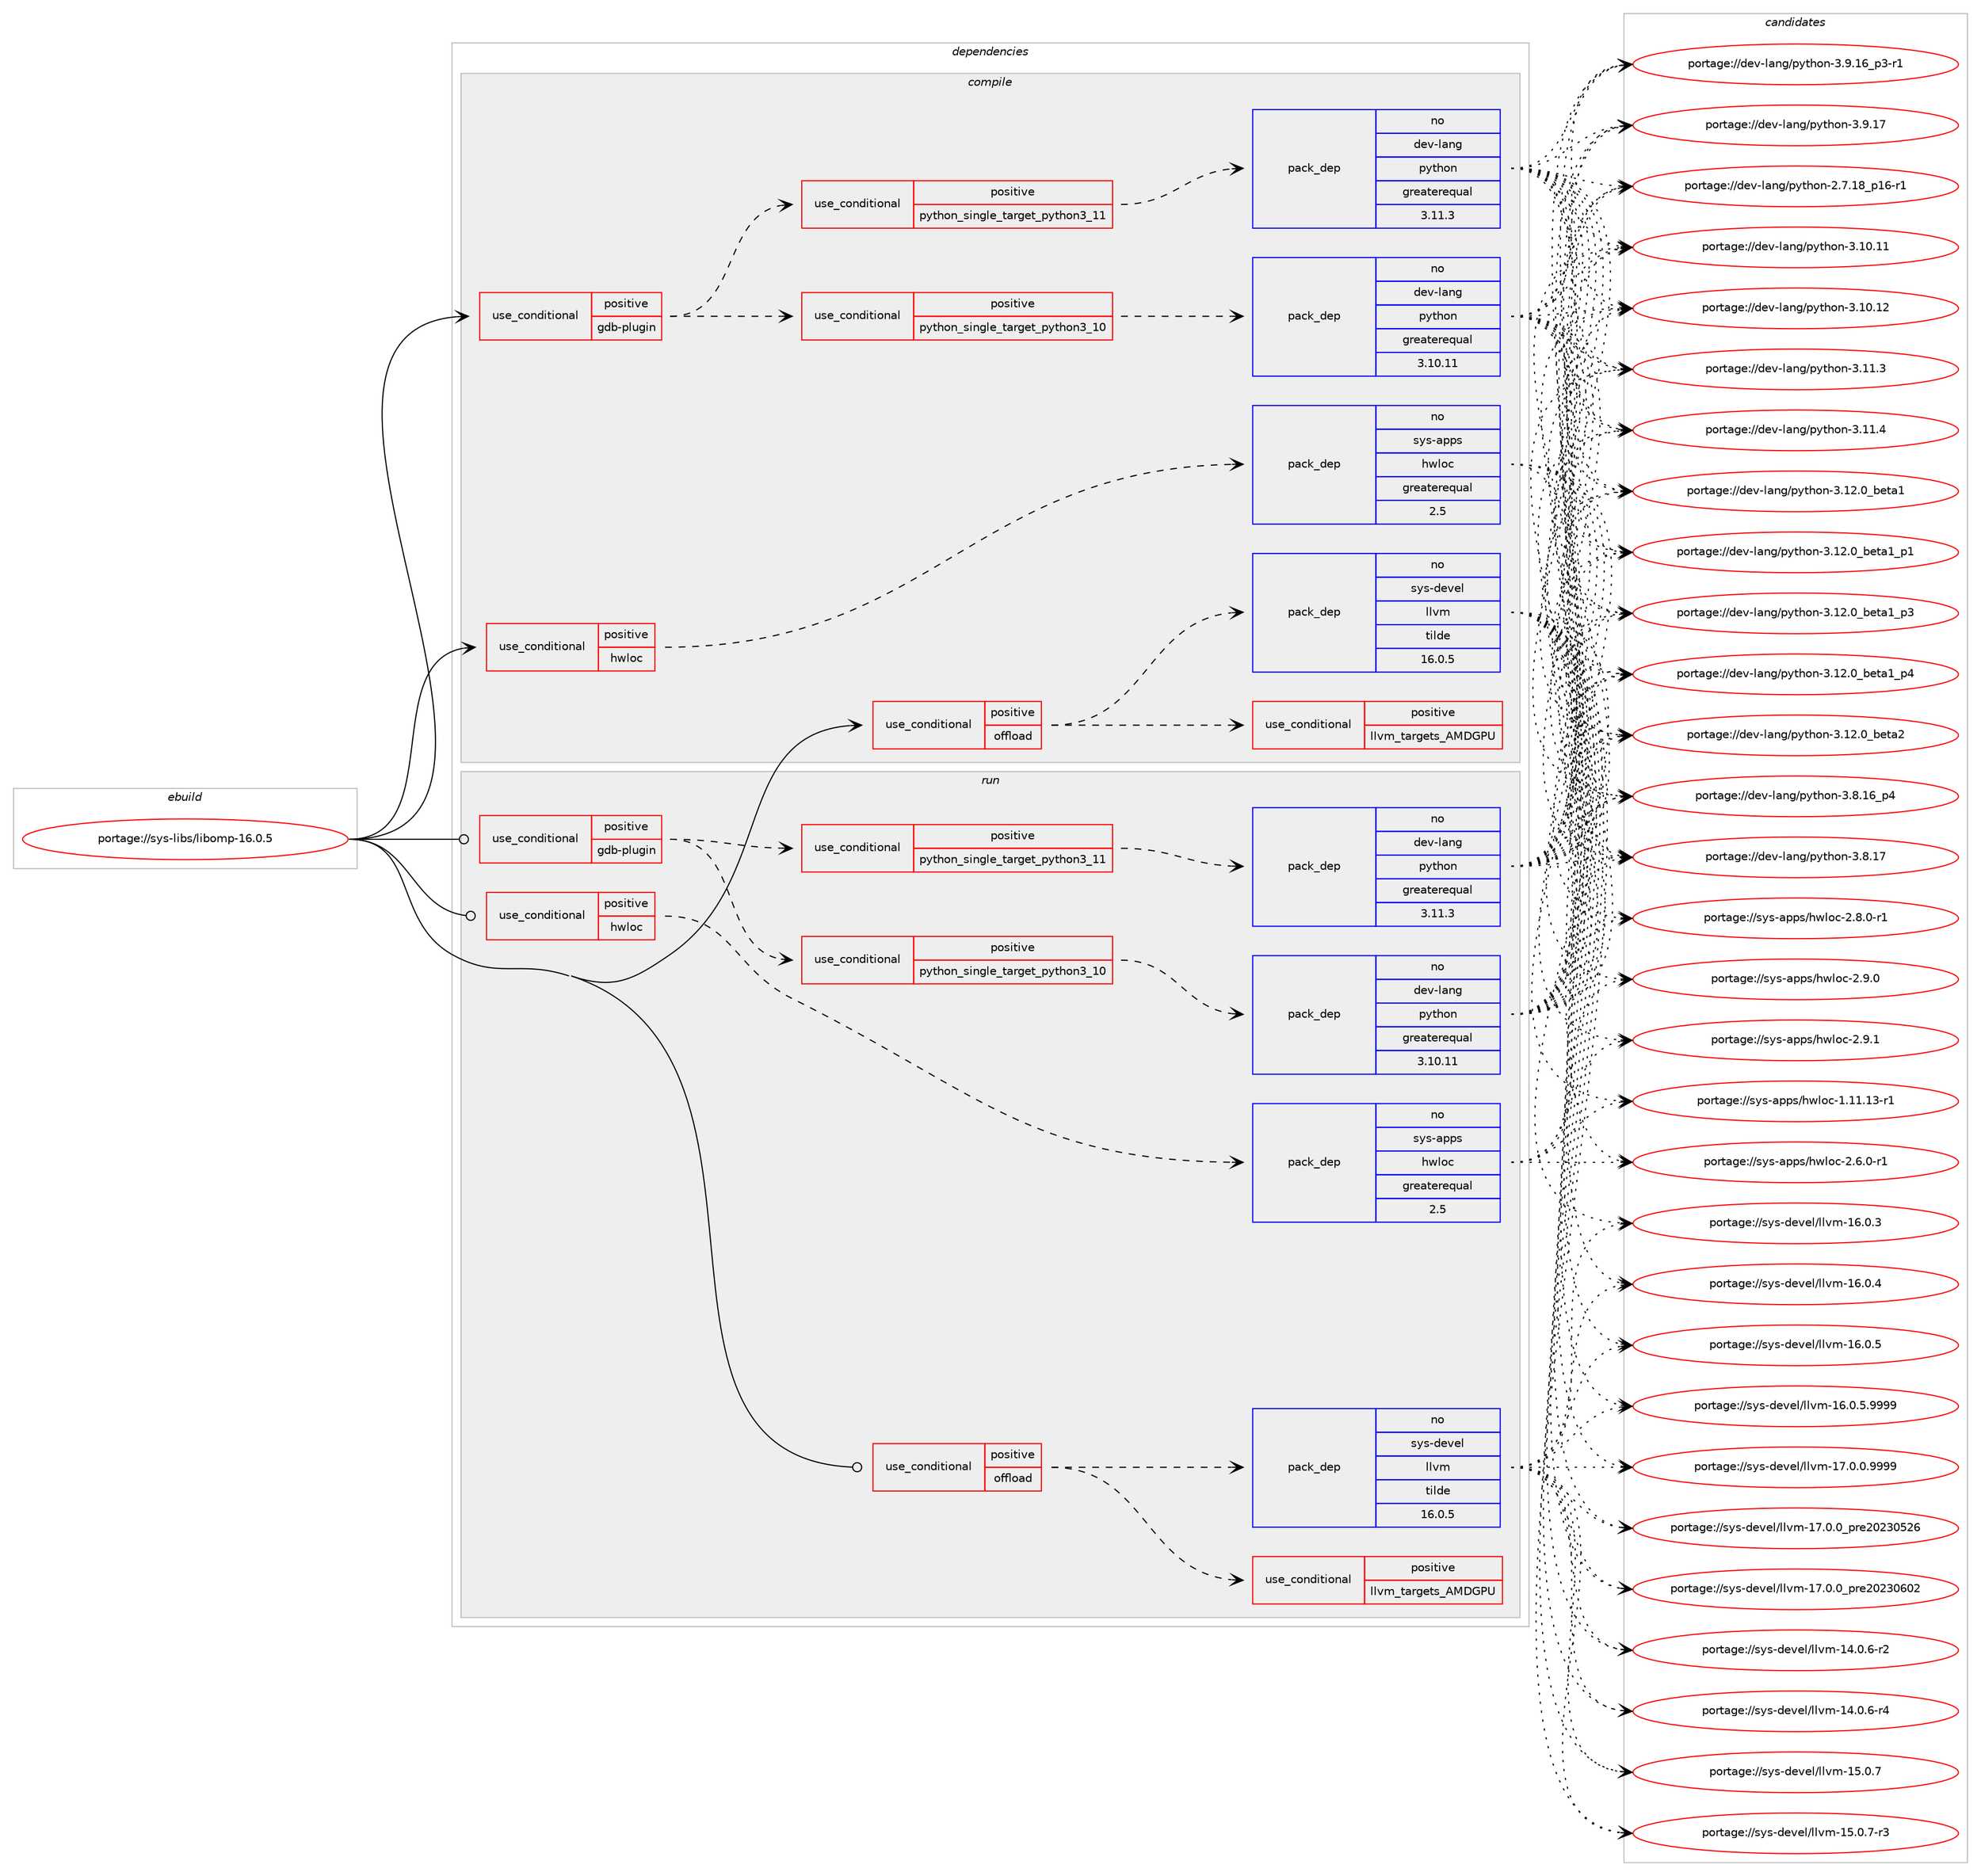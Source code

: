 digraph prolog {

# *************
# Graph options
# *************

newrank=true;
concentrate=true;
compound=true;
graph [rankdir=LR,fontname=Helvetica,fontsize=10,ranksep=1.5];#, ranksep=2.5, nodesep=0.2];
edge  [arrowhead=vee];
node  [fontname=Helvetica,fontsize=10];

# **********
# The ebuild
# **********

subgraph cluster_leftcol {
color=gray;
rank=same;
label=<<i>ebuild</i>>;
id [label="portage://sys-libs/libomp-16.0.5", color=red, width=4, href="../sys-libs/libomp-16.0.5.svg"];
}

# ****************
# The dependencies
# ****************

subgraph cluster_midcol {
color=gray;
label=<<i>dependencies</i>>;
subgraph cluster_compile {
fillcolor="#eeeeee";
style=filled;
label=<<i>compile</i>>;
subgraph cond1340 {
dependency2303 [label=<<TABLE BORDER="0" CELLBORDER="1" CELLSPACING="0" CELLPADDING="4"><TR><TD ROWSPAN="3" CELLPADDING="10">use_conditional</TD></TR><TR><TD>positive</TD></TR><TR><TD>gdb-plugin</TD></TR></TABLE>>, shape=none, color=red];
subgraph cond1341 {
dependency2304 [label=<<TABLE BORDER="0" CELLBORDER="1" CELLSPACING="0" CELLPADDING="4"><TR><TD ROWSPAN="3" CELLPADDING="10">use_conditional</TD></TR><TR><TD>positive</TD></TR><TR><TD>python_single_target_python3_10</TD></TR></TABLE>>, shape=none, color=red];
subgraph pack938 {
dependency2305 [label=<<TABLE BORDER="0" CELLBORDER="1" CELLSPACING="0" CELLPADDING="4" WIDTH="220"><TR><TD ROWSPAN="6" CELLPADDING="30">pack_dep</TD></TR><TR><TD WIDTH="110">no</TD></TR><TR><TD>dev-lang</TD></TR><TR><TD>python</TD></TR><TR><TD>greaterequal</TD></TR><TR><TD>3.10.11</TD></TR></TABLE>>, shape=none, color=blue];
}
dependency2304:e -> dependency2305:w [weight=20,style="dashed",arrowhead="vee"];
}
dependency2303:e -> dependency2304:w [weight=20,style="dashed",arrowhead="vee"];
subgraph cond1342 {
dependency2306 [label=<<TABLE BORDER="0" CELLBORDER="1" CELLSPACING="0" CELLPADDING="4"><TR><TD ROWSPAN="3" CELLPADDING="10">use_conditional</TD></TR><TR><TD>positive</TD></TR><TR><TD>python_single_target_python3_11</TD></TR></TABLE>>, shape=none, color=red];
subgraph pack939 {
dependency2307 [label=<<TABLE BORDER="0" CELLBORDER="1" CELLSPACING="0" CELLPADDING="4" WIDTH="220"><TR><TD ROWSPAN="6" CELLPADDING="30">pack_dep</TD></TR><TR><TD WIDTH="110">no</TD></TR><TR><TD>dev-lang</TD></TR><TR><TD>python</TD></TR><TR><TD>greaterequal</TD></TR><TR><TD>3.11.3</TD></TR></TABLE>>, shape=none, color=blue];
}
dependency2306:e -> dependency2307:w [weight=20,style="dashed",arrowhead="vee"];
}
dependency2303:e -> dependency2306:w [weight=20,style="dashed",arrowhead="vee"];
}
id:e -> dependency2303:w [weight=20,style="solid",arrowhead="vee"];
subgraph cond1343 {
dependency2308 [label=<<TABLE BORDER="0" CELLBORDER="1" CELLSPACING="0" CELLPADDING="4"><TR><TD ROWSPAN="3" CELLPADDING="10">use_conditional</TD></TR><TR><TD>positive</TD></TR><TR><TD>hwloc</TD></TR></TABLE>>, shape=none, color=red];
subgraph pack940 {
dependency2309 [label=<<TABLE BORDER="0" CELLBORDER="1" CELLSPACING="0" CELLPADDING="4" WIDTH="220"><TR><TD ROWSPAN="6" CELLPADDING="30">pack_dep</TD></TR><TR><TD WIDTH="110">no</TD></TR><TR><TD>sys-apps</TD></TR><TR><TD>hwloc</TD></TR><TR><TD>greaterequal</TD></TR><TR><TD>2.5</TD></TR></TABLE>>, shape=none, color=blue];
}
dependency2308:e -> dependency2309:w [weight=20,style="dashed",arrowhead="vee"];
}
id:e -> dependency2308:w [weight=20,style="solid",arrowhead="vee"];
subgraph cond1344 {
dependency2310 [label=<<TABLE BORDER="0" CELLBORDER="1" CELLSPACING="0" CELLPADDING="4"><TR><TD ROWSPAN="3" CELLPADDING="10">use_conditional</TD></TR><TR><TD>positive</TD></TR><TR><TD>offload</TD></TR></TABLE>>, shape=none, color=red];
# *** BEGIN UNKNOWN DEPENDENCY TYPE (TODO) ***
# dependency2310 -> package_dependency(portage://sys-libs/libomp-16.0.5,install,no,dev-libs,libffi,none,[,,],any_same_slot,[use(optenable(abi_x86_32),negative),use(optenable(abi_x86_64),negative),use(optenable(abi_x86_x32),negative),use(optenable(abi_mips_n32),negative),use(optenable(abi_mips_n64),negative),use(optenable(abi_mips_o32),negative),use(optenable(abi_s390_32),negative),use(optenable(abi_s390_64),negative)])
# *** END UNKNOWN DEPENDENCY TYPE (TODO) ***

subgraph pack941 {
dependency2311 [label=<<TABLE BORDER="0" CELLBORDER="1" CELLSPACING="0" CELLPADDING="4" WIDTH="220"><TR><TD ROWSPAN="6" CELLPADDING="30">pack_dep</TD></TR><TR><TD WIDTH="110">no</TD></TR><TR><TD>sys-devel</TD></TR><TR><TD>llvm</TD></TR><TR><TD>tilde</TD></TR><TR><TD>16.0.5</TD></TR></TABLE>>, shape=none, color=blue];
}
dependency2310:e -> dependency2311:w [weight=20,style="dashed",arrowhead="vee"];
subgraph cond1345 {
dependency2312 [label=<<TABLE BORDER="0" CELLBORDER="1" CELLSPACING="0" CELLPADDING="4"><TR><TD ROWSPAN="3" CELLPADDING="10">use_conditional</TD></TR><TR><TD>positive</TD></TR><TR><TD>llvm_targets_AMDGPU</TD></TR></TABLE>>, shape=none, color=red];
# *** BEGIN UNKNOWN DEPENDENCY TYPE (TODO) ***
# dependency2312 -> package_dependency(portage://sys-libs/libomp-16.0.5,install,no,dev-libs,rocr-runtime,none,[,,],any_same_slot,[])
# *** END UNKNOWN DEPENDENCY TYPE (TODO) ***

}
dependency2310:e -> dependency2312:w [weight=20,style="dashed",arrowhead="vee"];
}
id:e -> dependency2310:w [weight=20,style="solid",arrowhead="vee"];
# *** BEGIN UNKNOWN DEPENDENCY TYPE (TODO) ***
# id -> package_dependency(portage://sys-libs/libomp-16.0.5,install,strong,sys-devel,llvm,none,[,,],[slot(0)],[])
# *** END UNKNOWN DEPENDENCY TYPE (TODO) ***

}
subgraph cluster_compileandrun {
fillcolor="#eeeeee";
style=filled;
label=<<i>compile and run</i>>;
}
subgraph cluster_run {
fillcolor="#eeeeee";
style=filled;
label=<<i>run</i>>;
subgraph cond1346 {
dependency2313 [label=<<TABLE BORDER="0" CELLBORDER="1" CELLSPACING="0" CELLPADDING="4"><TR><TD ROWSPAN="3" CELLPADDING="10">use_conditional</TD></TR><TR><TD>positive</TD></TR><TR><TD>gdb-plugin</TD></TR></TABLE>>, shape=none, color=red];
subgraph cond1347 {
dependency2314 [label=<<TABLE BORDER="0" CELLBORDER="1" CELLSPACING="0" CELLPADDING="4"><TR><TD ROWSPAN="3" CELLPADDING="10">use_conditional</TD></TR><TR><TD>positive</TD></TR><TR><TD>python_single_target_python3_10</TD></TR></TABLE>>, shape=none, color=red];
subgraph pack942 {
dependency2315 [label=<<TABLE BORDER="0" CELLBORDER="1" CELLSPACING="0" CELLPADDING="4" WIDTH="220"><TR><TD ROWSPAN="6" CELLPADDING="30">pack_dep</TD></TR><TR><TD WIDTH="110">no</TD></TR><TR><TD>dev-lang</TD></TR><TR><TD>python</TD></TR><TR><TD>greaterequal</TD></TR><TR><TD>3.10.11</TD></TR></TABLE>>, shape=none, color=blue];
}
dependency2314:e -> dependency2315:w [weight=20,style="dashed",arrowhead="vee"];
}
dependency2313:e -> dependency2314:w [weight=20,style="dashed",arrowhead="vee"];
subgraph cond1348 {
dependency2316 [label=<<TABLE BORDER="0" CELLBORDER="1" CELLSPACING="0" CELLPADDING="4"><TR><TD ROWSPAN="3" CELLPADDING="10">use_conditional</TD></TR><TR><TD>positive</TD></TR><TR><TD>python_single_target_python3_11</TD></TR></TABLE>>, shape=none, color=red];
subgraph pack943 {
dependency2317 [label=<<TABLE BORDER="0" CELLBORDER="1" CELLSPACING="0" CELLPADDING="4" WIDTH="220"><TR><TD ROWSPAN="6" CELLPADDING="30">pack_dep</TD></TR><TR><TD WIDTH="110">no</TD></TR><TR><TD>dev-lang</TD></TR><TR><TD>python</TD></TR><TR><TD>greaterequal</TD></TR><TR><TD>3.11.3</TD></TR></TABLE>>, shape=none, color=blue];
}
dependency2316:e -> dependency2317:w [weight=20,style="dashed",arrowhead="vee"];
}
dependency2313:e -> dependency2316:w [weight=20,style="dashed",arrowhead="vee"];
}
id:e -> dependency2313:w [weight=20,style="solid",arrowhead="odot"];
subgraph cond1349 {
dependency2318 [label=<<TABLE BORDER="0" CELLBORDER="1" CELLSPACING="0" CELLPADDING="4"><TR><TD ROWSPAN="3" CELLPADDING="10">use_conditional</TD></TR><TR><TD>positive</TD></TR><TR><TD>hwloc</TD></TR></TABLE>>, shape=none, color=red];
subgraph pack944 {
dependency2319 [label=<<TABLE BORDER="0" CELLBORDER="1" CELLSPACING="0" CELLPADDING="4" WIDTH="220"><TR><TD ROWSPAN="6" CELLPADDING="30">pack_dep</TD></TR><TR><TD WIDTH="110">no</TD></TR><TR><TD>sys-apps</TD></TR><TR><TD>hwloc</TD></TR><TR><TD>greaterequal</TD></TR><TR><TD>2.5</TD></TR></TABLE>>, shape=none, color=blue];
}
dependency2318:e -> dependency2319:w [weight=20,style="dashed",arrowhead="vee"];
}
id:e -> dependency2318:w [weight=20,style="solid",arrowhead="odot"];
subgraph cond1350 {
dependency2320 [label=<<TABLE BORDER="0" CELLBORDER="1" CELLSPACING="0" CELLPADDING="4"><TR><TD ROWSPAN="3" CELLPADDING="10">use_conditional</TD></TR><TR><TD>positive</TD></TR><TR><TD>offload</TD></TR></TABLE>>, shape=none, color=red];
# *** BEGIN UNKNOWN DEPENDENCY TYPE (TODO) ***
# dependency2320 -> package_dependency(portage://sys-libs/libomp-16.0.5,run,no,dev-libs,libffi,none,[,,],any_same_slot,[use(optenable(abi_x86_32),negative),use(optenable(abi_x86_64),negative),use(optenable(abi_x86_x32),negative),use(optenable(abi_mips_n32),negative),use(optenable(abi_mips_n64),negative),use(optenable(abi_mips_o32),negative),use(optenable(abi_s390_32),negative),use(optenable(abi_s390_64),negative)])
# *** END UNKNOWN DEPENDENCY TYPE (TODO) ***

subgraph pack945 {
dependency2321 [label=<<TABLE BORDER="0" CELLBORDER="1" CELLSPACING="0" CELLPADDING="4" WIDTH="220"><TR><TD ROWSPAN="6" CELLPADDING="30">pack_dep</TD></TR><TR><TD WIDTH="110">no</TD></TR><TR><TD>sys-devel</TD></TR><TR><TD>llvm</TD></TR><TR><TD>tilde</TD></TR><TR><TD>16.0.5</TD></TR></TABLE>>, shape=none, color=blue];
}
dependency2320:e -> dependency2321:w [weight=20,style="dashed",arrowhead="vee"];
subgraph cond1351 {
dependency2322 [label=<<TABLE BORDER="0" CELLBORDER="1" CELLSPACING="0" CELLPADDING="4"><TR><TD ROWSPAN="3" CELLPADDING="10">use_conditional</TD></TR><TR><TD>positive</TD></TR><TR><TD>llvm_targets_AMDGPU</TD></TR></TABLE>>, shape=none, color=red];
# *** BEGIN UNKNOWN DEPENDENCY TYPE (TODO) ***
# dependency2322 -> package_dependency(portage://sys-libs/libomp-16.0.5,run,no,dev-libs,rocr-runtime,none,[,,],any_same_slot,[])
# *** END UNKNOWN DEPENDENCY TYPE (TODO) ***

}
dependency2320:e -> dependency2322:w [weight=20,style="dashed",arrowhead="vee"];
}
id:e -> dependency2320:w [weight=20,style="solid",arrowhead="odot"];
}
}

# **************
# The candidates
# **************

subgraph cluster_choices {
rank=same;
color=gray;
label=<<i>candidates</i>>;

subgraph choice938 {
color=black;
nodesep=1;
choice100101118451089711010347112121116104111110455046554649569511249544511449 [label="portage://dev-lang/python-2.7.18_p16-r1", color=red, width=4,href="../dev-lang/python-2.7.18_p16-r1.svg"];
choice1001011184510897110103471121211161041111104551464948464949 [label="portage://dev-lang/python-3.10.11", color=red, width=4,href="../dev-lang/python-3.10.11.svg"];
choice1001011184510897110103471121211161041111104551464948464950 [label="portage://dev-lang/python-3.10.12", color=red, width=4,href="../dev-lang/python-3.10.12.svg"];
choice10010111845108971101034711212111610411111045514649494651 [label="portage://dev-lang/python-3.11.3", color=red, width=4,href="../dev-lang/python-3.11.3.svg"];
choice10010111845108971101034711212111610411111045514649494652 [label="portage://dev-lang/python-3.11.4", color=red, width=4,href="../dev-lang/python-3.11.4.svg"];
choice1001011184510897110103471121211161041111104551464950464895981011169749 [label="portage://dev-lang/python-3.12.0_beta1", color=red, width=4,href="../dev-lang/python-3.12.0_beta1.svg"];
choice10010111845108971101034711212111610411111045514649504648959810111697499511249 [label="portage://dev-lang/python-3.12.0_beta1_p1", color=red, width=4,href="../dev-lang/python-3.12.0_beta1_p1.svg"];
choice10010111845108971101034711212111610411111045514649504648959810111697499511251 [label="portage://dev-lang/python-3.12.0_beta1_p3", color=red, width=4,href="../dev-lang/python-3.12.0_beta1_p3.svg"];
choice10010111845108971101034711212111610411111045514649504648959810111697499511252 [label="portage://dev-lang/python-3.12.0_beta1_p4", color=red, width=4,href="../dev-lang/python-3.12.0_beta1_p4.svg"];
choice1001011184510897110103471121211161041111104551464950464895981011169750 [label="portage://dev-lang/python-3.12.0_beta2", color=red, width=4,href="../dev-lang/python-3.12.0_beta2.svg"];
choice100101118451089711010347112121116104111110455146564649549511252 [label="portage://dev-lang/python-3.8.16_p4", color=red, width=4,href="../dev-lang/python-3.8.16_p4.svg"];
choice10010111845108971101034711212111610411111045514656464955 [label="portage://dev-lang/python-3.8.17", color=red, width=4,href="../dev-lang/python-3.8.17.svg"];
choice1001011184510897110103471121211161041111104551465746495495112514511449 [label="portage://dev-lang/python-3.9.16_p3-r1", color=red, width=4,href="../dev-lang/python-3.9.16_p3-r1.svg"];
choice10010111845108971101034711212111610411111045514657464955 [label="portage://dev-lang/python-3.9.17", color=red, width=4,href="../dev-lang/python-3.9.17.svg"];
dependency2305:e -> choice100101118451089711010347112121116104111110455046554649569511249544511449:w [style=dotted,weight="100"];
dependency2305:e -> choice1001011184510897110103471121211161041111104551464948464949:w [style=dotted,weight="100"];
dependency2305:e -> choice1001011184510897110103471121211161041111104551464948464950:w [style=dotted,weight="100"];
dependency2305:e -> choice10010111845108971101034711212111610411111045514649494651:w [style=dotted,weight="100"];
dependency2305:e -> choice10010111845108971101034711212111610411111045514649494652:w [style=dotted,weight="100"];
dependency2305:e -> choice1001011184510897110103471121211161041111104551464950464895981011169749:w [style=dotted,weight="100"];
dependency2305:e -> choice10010111845108971101034711212111610411111045514649504648959810111697499511249:w [style=dotted,weight="100"];
dependency2305:e -> choice10010111845108971101034711212111610411111045514649504648959810111697499511251:w [style=dotted,weight="100"];
dependency2305:e -> choice10010111845108971101034711212111610411111045514649504648959810111697499511252:w [style=dotted,weight="100"];
dependency2305:e -> choice1001011184510897110103471121211161041111104551464950464895981011169750:w [style=dotted,weight="100"];
dependency2305:e -> choice100101118451089711010347112121116104111110455146564649549511252:w [style=dotted,weight="100"];
dependency2305:e -> choice10010111845108971101034711212111610411111045514656464955:w [style=dotted,weight="100"];
dependency2305:e -> choice1001011184510897110103471121211161041111104551465746495495112514511449:w [style=dotted,weight="100"];
dependency2305:e -> choice10010111845108971101034711212111610411111045514657464955:w [style=dotted,weight="100"];
}
subgraph choice939 {
color=black;
nodesep=1;
choice100101118451089711010347112121116104111110455046554649569511249544511449 [label="portage://dev-lang/python-2.7.18_p16-r1", color=red, width=4,href="../dev-lang/python-2.7.18_p16-r1.svg"];
choice1001011184510897110103471121211161041111104551464948464949 [label="portage://dev-lang/python-3.10.11", color=red, width=4,href="../dev-lang/python-3.10.11.svg"];
choice1001011184510897110103471121211161041111104551464948464950 [label="portage://dev-lang/python-3.10.12", color=red, width=4,href="../dev-lang/python-3.10.12.svg"];
choice10010111845108971101034711212111610411111045514649494651 [label="portage://dev-lang/python-3.11.3", color=red, width=4,href="../dev-lang/python-3.11.3.svg"];
choice10010111845108971101034711212111610411111045514649494652 [label="portage://dev-lang/python-3.11.4", color=red, width=4,href="../dev-lang/python-3.11.4.svg"];
choice1001011184510897110103471121211161041111104551464950464895981011169749 [label="portage://dev-lang/python-3.12.0_beta1", color=red, width=4,href="../dev-lang/python-3.12.0_beta1.svg"];
choice10010111845108971101034711212111610411111045514649504648959810111697499511249 [label="portage://dev-lang/python-3.12.0_beta1_p1", color=red, width=4,href="../dev-lang/python-3.12.0_beta1_p1.svg"];
choice10010111845108971101034711212111610411111045514649504648959810111697499511251 [label="portage://dev-lang/python-3.12.0_beta1_p3", color=red, width=4,href="../dev-lang/python-3.12.0_beta1_p3.svg"];
choice10010111845108971101034711212111610411111045514649504648959810111697499511252 [label="portage://dev-lang/python-3.12.0_beta1_p4", color=red, width=4,href="../dev-lang/python-3.12.0_beta1_p4.svg"];
choice1001011184510897110103471121211161041111104551464950464895981011169750 [label="portage://dev-lang/python-3.12.0_beta2", color=red, width=4,href="../dev-lang/python-3.12.0_beta2.svg"];
choice100101118451089711010347112121116104111110455146564649549511252 [label="portage://dev-lang/python-3.8.16_p4", color=red, width=4,href="../dev-lang/python-3.8.16_p4.svg"];
choice10010111845108971101034711212111610411111045514656464955 [label="portage://dev-lang/python-3.8.17", color=red, width=4,href="../dev-lang/python-3.8.17.svg"];
choice1001011184510897110103471121211161041111104551465746495495112514511449 [label="portage://dev-lang/python-3.9.16_p3-r1", color=red, width=4,href="../dev-lang/python-3.9.16_p3-r1.svg"];
choice10010111845108971101034711212111610411111045514657464955 [label="portage://dev-lang/python-3.9.17", color=red, width=4,href="../dev-lang/python-3.9.17.svg"];
dependency2307:e -> choice100101118451089711010347112121116104111110455046554649569511249544511449:w [style=dotted,weight="100"];
dependency2307:e -> choice1001011184510897110103471121211161041111104551464948464949:w [style=dotted,weight="100"];
dependency2307:e -> choice1001011184510897110103471121211161041111104551464948464950:w [style=dotted,weight="100"];
dependency2307:e -> choice10010111845108971101034711212111610411111045514649494651:w [style=dotted,weight="100"];
dependency2307:e -> choice10010111845108971101034711212111610411111045514649494652:w [style=dotted,weight="100"];
dependency2307:e -> choice1001011184510897110103471121211161041111104551464950464895981011169749:w [style=dotted,weight="100"];
dependency2307:e -> choice10010111845108971101034711212111610411111045514649504648959810111697499511249:w [style=dotted,weight="100"];
dependency2307:e -> choice10010111845108971101034711212111610411111045514649504648959810111697499511251:w [style=dotted,weight="100"];
dependency2307:e -> choice10010111845108971101034711212111610411111045514649504648959810111697499511252:w [style=dotted,weight="100"];
dependency2307:e -> choice1001011184510897110103471121211161041111104551464950464895981011169750:w [style=dotted,weight="100"];
dependency2307:e -> choice100101118451089711010347112121116104111110455146564649549511252:w [style=dotted,weight="100"];
dependency2307:e -> choice10010111845108971101034711212111610411111045514656464955:w [style=dotted,weight="100"];
dependency2307:e -> choice1001011184510897110103471121211161041111104551465746495495112514511449:w [style=dotted,weight="100"];
dependency2307:e -> choice10010111845108971101034711212111610411111045514657464955:w [style=dotted,weight="100"];
}
subgraph choice940 {
color=black;
nodesep=1;
choice1151211154597112112115471041191081119945494649494649514511449 [label="portage://sys-apps/hwloc-1.11.13-r1", color=red, width=4,href="../sys-apps/hwloc-1.11.13-r1.svg"];
choice115121115459711211211547104119108111994550465446484511449 [label="portage://sys-apps/hwloc-2.6.0-r1", color=red, width=4,href="../sys-apps/hwloc-2.6.0-r1.svg"];
choice115121115459711211211547104119108111994550465646484511449 [label="portage://sys-apps/hwloc-2.8.0-r1", color=red, width=4,href="../sys-apps/hwloc-2.8.0-r1.svg"];
choice11512111545971121121154710411910811199455046574648 [label="portage://sys-apps/hwloc-2.9.0", color=red, width=4,href="../sys-apps/hwloc-2.9.0.svg"];
choice11512111545971121121154710411910811199455046574649 [label="portage://sys-apps/hwloc-2.9.1", color=red, width=4,href="../sys-apps/hwloc-2.9.1.svg"];
dependency2309:e -> choice1151211154597112112115471041191081119945494649494649514511449:w [style=dotted,weight="100"];
dependency2309:e -> choice115121115459711211211547104119108111994550465446484511449:w [style=dotted,weight="100"];
dependency2309:e -> choice115121115459711211211547104119108111994550465646484511449:w [style=dotted,weight="100"];
dependency2309:e -> choice11512111545971121121154710411910811199455046574648:w [style=dotted,weight="100"];
dependency2309:e -> choice11512111545971121121154710411910811199455046574649:w [style=dotted,weight="100"];
}
subgraph choice941 {
color=black;
nodesep=1;
choice1151211154510010111810110847108108118109454952464846544511450 [label="portage://sys-devel/llvm-14.0.6-r2", color=red, width=4,href="../sys-devel/llvm-14.0.6-r2.svg"];
choice1151211154510010111810110847108108118109454952464846544511452 [label="portage://sys-devel/llvm-14.0.6-r4", color=red, width=4,href="../sys-devel/llvm-14.0.6-r4.svg"];
choice115121115451001011181011084710810811810945495346484655 [label="portage://sys-devel/llvm-15.0.7", color=red, width=4,href="../sys-devel/llvm-15.0.7.svg"];
choice1151211154510010111810110847108108118109454953464846554511451 [label="portage://sys-devel/llvm-15.0.7-r3", color=red, width=4,href="../sys-devel/llvm-15.0.7-r3.svg"];
choice115121115451001011181011084710810811810945495446484651 [label="portage://sys-devel/llvm-16.0.3", color=red, width=4,href="../sys-devel/llvm-16.0.3.svg"];
choice115121115451001011181011084710810811810945495446484652 [label="portage://sys-devel/llvm-16.0.4", color=red, width=4,href="../sys-devel/llvm-16.0.4.svg"];
choice115121115451001011181011084710810811810945495446484653 [label="portage://sys-devel/llvm-16.0.5", color=red, width=4,href="../sys-devel/llvm-16.0.5.svg"];
choice1151211154510010111810110847108108118109454954464846534657575757 [label="portage://sys-devel/llvm-16.0.5.9999", color=red, width=4,href="../sys-devel/llvm-16.0.5.9999.svg"];
choice1151211154510010111810110847108108118109454955464846484657575757 [label="portage://sys-devel/llvm-17.0.0.9999", color=red, width=4,href="../sys-devel/llvm-17.0.0.9999.svg"];
choice115121115451001011181011084710810811810945495546484648951121141015048505148535054 [label="portage://sys-devel/llvm-17.0.0_pre20230526", color=red, width=4,href="../sys-devel/llvm-17.0.0_pre20230526.svg"];
choice115121115451001011181011084710810811810945495546484648951121141015048505148544850 [label="portage://sys-devel/llvm-17.0.0_pre20230602", color=red, width=4,href="../sys-devel/llvm-17.0.0_pre20230602.svg"];
dependency2311:e -> choice1151211154510010111810110847108108118109454952464846544511450:w [style=dotted,weight="100"];
dependency2311:e -> choice1151211154510010111810110847108108118109454952464846544511452:w [style=dotted,weight="100"];
dependency2311:e -> choice115121115451001011181011084710810811810945495346484655:w [style=dotted,weight="100"];
dependency2311:e -> choice1151211154510010111810110847108108118109454953464846554511451:w [style=dotted,weight="100"];
dependency2311:e -> choice115121115451001011181011084710810811810945495446484651:w [style=dotted,weight="100"];
dependency2311:e -> choice115121115451001011181011084710810811810945495446484652:w [style=dotted,weight="100"];
dependency2311:e -> choice115121115451001011181011084710810811810945495446484653:w [style=dotted,weight="100"];
dependency2311:e -> choice1151211154510010111810110847108108118109454954464846534657575757:w [style=dotted,weight="100"];
dependency2311:e -> choice1151211154510010111810110847108108118109454955464846484657575757:w [style=dotted,weight="100"];
dependency2311:e -> choice115121115451001011181011084710810811810945495546484648951121141015048505148535054:w [style=dotted,weight="100"];
dependency2311:e -> choice115121115451001011181011084710810811810945495546484648951121141015048505148544850:w [style=dotted,weight="100"];
}
subgraph choice942 {
color=black;
nodesep=1;
choice100101118451089711010347112121116104111110455046554649569511249544511449 [label="portage://dev-lang/python-2.7.18_p16-r1", color=red, width=4,href="../dev-lang/python-2.7.18_p16-r1.svg"];
choice1001011184510897110103471121211161041111104551464948464949 [label="portage://dev-lang/python-3.10.11", color=red, width=4,href="../dev-lang/python-3.10.11.svg"];
choice1001011184510897110103471121211161041111104551464948464950 [label="portage://dev-lang/python-3.10.12", color=red, width=4,href="../dev-lang/python-3.10.12.svg"];
choice10010111845108971101034711212111610411111045514649494651 [label="portage://dev-lang/python-3.11.3", color=red, width=4,href="../dev-lang/python-3.11.3.svg"];
choice10010111845108971101034711212111610411111045514649494652 [label="portage://dev-lang/python-3.11.4", color=red, width=4,href="../dev-lang/python-3.11.4.svg"];
choice1001011184510897110103471121211161041111104551464950464895981011169749 [label="portage://dev-lang/python-3.12.0_beta1", color=red, width=4,href="../dev-lang/python-3.12.0_beta1.svg"];
choice10010111845108971101034711212111610411111045514649504648959810111697499511249 [label="portage://dev-lang/python-3.12.0_beta1_p1", color=red, width=4,href="../dev-lang/python-3.12.0_beta1_p1.svg"];
choice10010111845108971101034711212111610411111045514649504648959810111697499511251 [label="portage://dev-lang/python-3.12.0_beta1_p3", color=red, width=4,href="../dev-lang/python-3.12.0_beta1_p3.svg"];
choice10010111845108971101034711212111610411111045514649504648959810111697499511252 [label="portage://dev-lang/python-3.12.0_beta1_p4", color=red, width=4,href="../dev-lang/python-3.12.0_beta1_p4.svg"];
choice1001011184510897110103471121211161041111104551464950464895981011169750 [label="portage://dev-lang/python-3.12.0_beta2", color=red, width=4,href="../dev-lang/python-3.12.0_beta2.svg"];
choice100101118451089711010347112121116104111110455146564649549511252 [label="portage://dev-lang/python-3.8.16_p4", color=red, width=4,href="../dev-lang/python-3.8.16_p4.svg"];
choice10010111845108971101034711212111610411111045514656464955 [label="portage://dev-lang/python-3.8.17", color=red, width=4,href="../dev-lang/python-3.8.17.svg"];
choice1001011184510897110103471121211161041111104551465746495495112514511449 [label="portage://dev-lang/python-3.9.16_p3-r1", color=red, width=4,href="../dev-lang/python-3.9.16_p3-r1.svg"];
choice10010111845108971101034711212111610411111045514657464955 [label="portage://dev-lang/python-3.9.17", color=red, width=4,href="../dev-lang/python-3.9.17.svg"];
dependency2315:e -> choice100101118451089711010347112121116104111110455046554649569511249544511449:w [style=dotted,weight="100"];
dependency2315:e -> choice1001011184510897110103471121211161041111104551464948464949:w [style=dotted,weight="100"];
dependency2315:e -> choice1001011184510897110103471121211161041111104551464948464950:w [style=dotted,weight="100"];
dependency2315:e -> choice10010111845108971101034711212111610411111045514649494651:w [style=dotted,weight="100"];
dependency2315:e -> choice10010111845108971101034711212111610411111045514649494652:w [style=dotted,weight="100"];
dependency2315:e -> choice1001011184510897110103471121211161041111104551464950464895981011169749:w [style=dotted,weight="100"];
dependency2315:e -> choice10010111845108971101034711212111610411111045514649504648959810111697499511249:w [style=dotted,weight="100"];
dependency2315:e -> choice10010111845108971101034711212111610411111045514649504648959810111697499511251:w [style=dotted,weight="100"];
dependency2315:e -> choice10010111845108971101034711212111610411111045514649504648959810111697499511252:w [style=dotted,weight="100"];
dependency2315:e -> choice1001011184510897110103471121211161041111104551464950464895981011169750:w [style=dotted,weight="100"];
dependency2315:e -> choice100101118451089711010347112121116104111110455146564649549511252:w [style=dotted,weight="100"];
dependency2315:e -> choice10010111845108971101034711212111610411111045514656464955:w [style=dotted,weight="100"];
dependency2315:e -> choice1001011184510897110103471121211161041111104551465746495495112514511449:w [style=dotted,weight="100"];
dependency2315:e -> choice10010111845108971101034711212111610411111045514657464955:w [style=dotted,weight="100"];
}
subgraph choice943 {
color=black;
nodesep=1;
choice100101118451089711010347112121116104111110455046554649569511249544511449 [label="portage://dev-lang/python-2.7.18_p16-r1", color=red, width=4,href="../dev-lang/python-2.7.18_p16-r1.svg"];
choice1001011184510897110103471121211161041111104551464948464949 [label="portage://dev-lang/python-3.10.11", color=red, width=4,href="../dev-lang/python-3.10.11.svg"];
choice1001011184510897110103471121211161041111104551464948464950 [label="portage://dev-lang/python-3.10.12", color=red, width=4,href="../dev-lang/python-3.10.12.svg"];
choice10010111845108971101034711212111610411111045514649494651 [label="portage://dev-lang/python-3.11.3", color=red, width=4,href="../dev-lang/python-3.11.3.svg"];
choice10010111845108971101034711212111610411111045514649494652 [label="portage://dev-lang/python-3.11.4", color=red, width=4,href="../dev-lang/python-3.11.4.svg"];
choice1001011184510897110103471121211161041111104551464950464895981011169749 [label="portage://dev-lang/python-3.12.0_beta1", color=red, width=4,href="../dev-lang/python-3.12.0_beta1.svg"];
choice10010111845108971101034711212111610411111045514649504648959810111697499511249 [label="portage://dev-lang/python-3.12.0_beta1_p1", color=red, width=4,href="../dev-lang/python-3.12.0_beta1_p1.svg"];
choice10010111845108971101034711212111610411111045514649504648959810111697499511251 [label="portage://dev-lang/python-3.12.0_beta1_p3", color=red, width=4,href="../dev-lang/python-3.12.0_beta1_p3.svg"];
choice10010111845108971101034711212111610411111045514649504648959810111697499511252 [label="portage://dev-lang/python-3.12.0_beta1_p4", color=red, width=4,href="../dev-lang/python-3.12.0_beta1_p4.svg"];
choice1001011184510897110103471121211161041111104551464950464895981011169750 [label="portage://dev-lang/python-3.12.0_beta2", color=red, width=4,href="../dev-lang/python-3.12.0_beta2.svg"];
choice100101118451089711010347112121116104111110455146564649549511252 [label="portage://dev-lang/python-3.8.16_p4", color=red, width=4,href="../dev-lang/python-3.8.16_p4.svg"];
choice10010111845108971101034711212111610411111045514656464955 [label="portage://dev-lang/python-3.8.17", color=red, width=4,href="../dev-lang/python-3.8.17.svg"];
choice1001011184510897110103471121211161041111104551465746495495112514511449 [label="portage://dev-lang/python-3.9.16_p3-r1", color=red, width=4,href="../dev-lang/python-3.9.16_p3-r1.svg"];
choice10010111845108971101034711212111610411111045514657464955 [label="portage://dev-lang/python-3.9.17", color=red, width=4,href="../dev-lang/python-3.9.17.svg"];
dependency2317:e -> choice100101118451089711010347112121116104111110455046554649569511249544511449:w [style=dotted,weight="100"];
dependency2317:e -> choice1001011184510897110103471121211161041111104551464948464949:w [style=dotted,weight="100"];
dependency2317:e -> choice1001011184510897110103471121211161041111104551464948464950:w [style=dotted,weight="100"];
dependency2317:e -> choice10010111845108971101034711212111610411111045514649494651:w [style=dotted,weight="100"];
dependency2317:e -> choice10010111845108971101034711212111610411111045514649494652:w [style=dotted,weight="100"];
dependency2317:e -> choice1001011184510897110103471121211161041111104551464950464895981011169749:w [style=dotted,weight="100"];
dependency2317:e -> choice10010111845108971101034711212111610411111045514649504648959810111697499511249:w [style=dotted,weight="100"];
dependency2317:e -> choice10010111845108971101034711212111610411111045514649504648959810111697499511251:w [style=dotted,weight="100"];
dependency2317:e -> choice10010111845108971101034711212111610411111045514649504648959810111697499511252:w [style=dotted,weight="100"];
dependency2317:e -> choice1001011184510897110103471121211161041111104551464950464895981011169750:w [style=dotted,weight="100"];
dependency2317:e -> choice100101118451089711010347112121116104111110455146564649549511252:w [style=dotted,weight="100"];
dependency2317:e -> choice10010111845108971101034711212111610411111045514656464955:w [style=dotted,weight="100"];
dependency2317:e -> choice1001011184510897110103471121211161041111104551465746495495112514511449:w [style=dotted,weight="100"];
dependency2317:e -> choice10010111845108971101034711212111610411111045514657464955:w [style=dotted,weight="100"];
}
subgraph choice944 {
color=black;
nodesep=1;
choice1151211154597112112115471041191081119945494649494649514511449 [label="portage://sys-apps/hwloc-1.11.13-r1", color=red, width=4,href="../sys-apps/hwloc-1.11.13-r1.svg"];
choice115121115459711211211547104119108111994550465446484511449 [label="portage://sys-apps/hwloc-2.6.0-r1", color=red, width=4,href="../sys-apps/hwloc-2.6.0-r1.svg"];
choice115121115459711211211547104119108111994550465646484511449 [label="portage://sys-apps/hwloc-2.8.0-r1", color=red, width=4,href="../sys-apps/hwloc-2.8.0-r1.svg"];
choice11512111545971121121154710411910811199455046574648 [label="portage://sys-apps/hwloc-2.9.0", color=red, width=4,href="../sys-apps/hwloc-2.9.0.svg"];
choice11512111545971121121154710411910811199455046574649 [label="portage://sys-apps/hwloc-2.9.1", color=red, width=4,href="../sys-apps/hwloc-2.9.1.svg"];
dependency2319:e -> choice1151211154597112112115471041191081119945494649494649514511449:w [style=dotted,weight="100"];
dependency2319:e -> choice115121115459711211211547104119108111994550465446484511449:w [style=dotted,weight="100"];
dependency2319:e -> choice115121115459711211211547104119108111994550465646484511449:w [style=dotted,weight="100"];
dependency2319:e -> choice11512111545971121121154710411910811199455046574648:w [style=dotted,weight="100"];
dependency2319:e -> choice11512111545971121121154710411910811199455046574649:w [style=dotted,weight="100"];
}
subgraph choice945 {
color=black;
nodesep=1;
choice1151211154510010111810110847108108118109454952464846544511450 [label="portage://sys-devel/llvm-14.0.6-r2", color=red, width=4,href="../sys-devel/llvm-14.0.6-r2.svg"];
choice1151211154510010111810110847108108118109454952464846544511452 [label="portage://sys-devel/llvm-14.0.6-r4", color=red, width=4,href="../sys-devel/llvm-14.0.6-r4.svg"];
choice115121115451001011181011084710810811810945495346484655 [label="portage://sys-devel/llvm-15.0.7", color=red, width=4,href="../sys-devel/llvm-15.0.7.svg"];
choice1151211154510010111810110847108108118109454953464846554511451 [label="portage://sys-devel/llvm-15.0.7-r3", color=red, width=4,href="../sys-devel/llvm-15.0.7-r3.svg"];
choice115121115451001011181011084710810811810945495446484651 [label="portage://sys-devel/llvm-16.0.3", color=red, width=4,href="../sys-devel/llvm-16.0.3.svg"];
choice115121115451001011181011084710810811810945495446484652 [label="portage://sys-devel/llvm-16.0.4", color=red, width=4,href="../sys-devel/llvm-16.0.4.svg"];
choice115121115451001011181011084710810811810945495446484653 [label="portage://sys-devel/llvm-16.0.5", color=red, width=4,href="../sys-devel/llvm-16.0.5.svg"];
choice1151211154510010111810110847108108118109454954464846534657575757 [label="portage://sys-devel/llvm-16.0.5.9999", color=red, width=4,href="../sys-devel/llvm-16.0.5.9999.svg"];
choice1151211154510010111810110847108108118109454955464846484657575757 [label="portage://sys-devel/llvm-17.0.0.9999", color=red, width=4,href="../sys-devel/llvm-17.0.0.9999.svg"];
choice115121115451001011181011084710810811810945495546484648951121141015048505148535054 [label="portage://sys-devel/llvm-17.0.0_pre20230526", color=red, width=4,href="../sys-devel/llvm-17.0.0_pre20230526.svg"];
choice115121115451001011181011084710810811810945495546484648951121141015048505148544850 [label="portage://sys-devel/llvm-17.0.0_pre20230602", color=red, width=4,href="../sys-devel/llvm-17.0.0_pre20230602.svg"];
dependency2321:e -> choice1151211154510010111810110847108108118109454952464846544511450:w [style=dotted,weight="100"];
dependency2321:e -> choice1151211154510010111810110847108108118109454952464846544511452:w [style=dotted,weight="100"];
dependency2321:e -> choice115121115451001011181011084710810811810945495346484655:w [style=dotted,weight="100"];
dependency2321:e -> choice1151211154510010111810110847108108118109454953464846554511451:w [style=dotted,weight="100"];
dependency2321:e -> choice115121115451001011181011084710810811810945495446484651:w [style=dotted,weight="100"];
dependency2321:e -> choice115121115451001011181011084710810811810945495446484652:w [style=dotted,weight="100"];
dependency2321:e -> choice115121115451001011181011084710810811810945495446484653:w [style=dotted,weight="100"];
dependency2321:e -> choice1151211154510010111810110847108108118109454954464846534657575757:w [style=dotted,weight="100"];
dependency2321:e -> choice1151211154510010111810110847108108118109454955464846484657575757:w [style=dotted,weight="100"];
dependency2321:e -> choice115121115451001011181011084710810811810945495546484648951121141015048505148535054:w [style=dotted,weight="100"];
dependency2321:e -> choice115121115451001011181011084710810811810945495546484648951121141015048505148544850:w [style=dotted,weight="100"];
}
}

}
